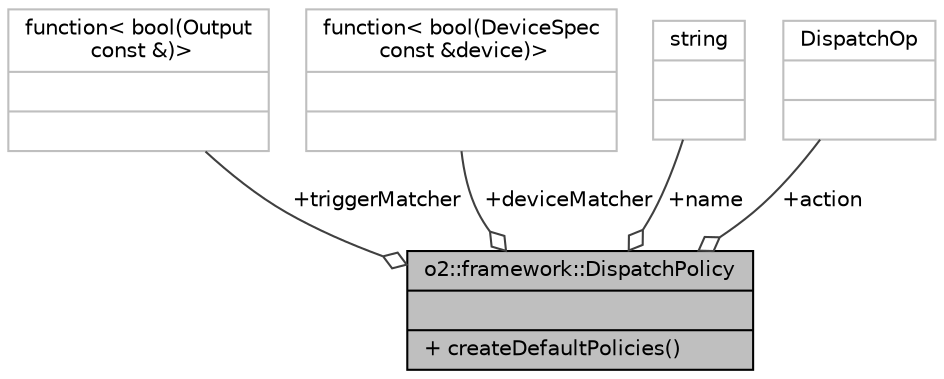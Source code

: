 digraph "o2::framework::DispatchPolicy"
{
 // INTERACTIVE_SVG=YES
  bgcolor="transparent";
  edge [fontname="Helvetica",fontsize="10",labelfontname="Helvetica",labelfontsize="10"];
  node [fontname="Helvetica",fontsize="10",shape=record];
  Node1 [label="{o2::framework::DispatchPolicy\n||+ createDefaultPolicies()\l}",height=0.2,width=0.4,color="black", fillcolor="grey75", style="filled", fontcolor="black"];
  Node2 -> Node1 [color="grey25",fontsize="10",style="solid",label=" +triggerMatcher" ,arrowhead="odiamond",fontname="Helvetica"];
  Node2 [label="{function\< bool(Output\l const &)\>\n||}",height=0.2,width=0.4,color="grey75"];
  Node3 -> Node1 [color="grey25",fontsize="10",style="solid",label=" +deviceMatcher" ,arrowhead="odiamond",fontname="Helvetica"];
  Node3 [label="{function\< bool(DeviceSpec\l const &device)\>\n||}",height=0.2,width=0.4,color="grey75"];
  Node4 -> Node1 [color="grey25",fontsize="10",style="solid",label=" +name" ,arrowhead="odiamond",fontname="Helvetica"];
  Node4 [label="{string\n||}",height=0.2,width=0.4,color="grey75"];
  Node5 -> Node1 [color="grey25",fontsize="10",style="solid",label=" +action" ,arrowhead="odiamond",fontname="Helvetica"];
  Node5 [label="{DispatchOp\n||}",height=0.2,width=0.4,color="grey75"];
}
